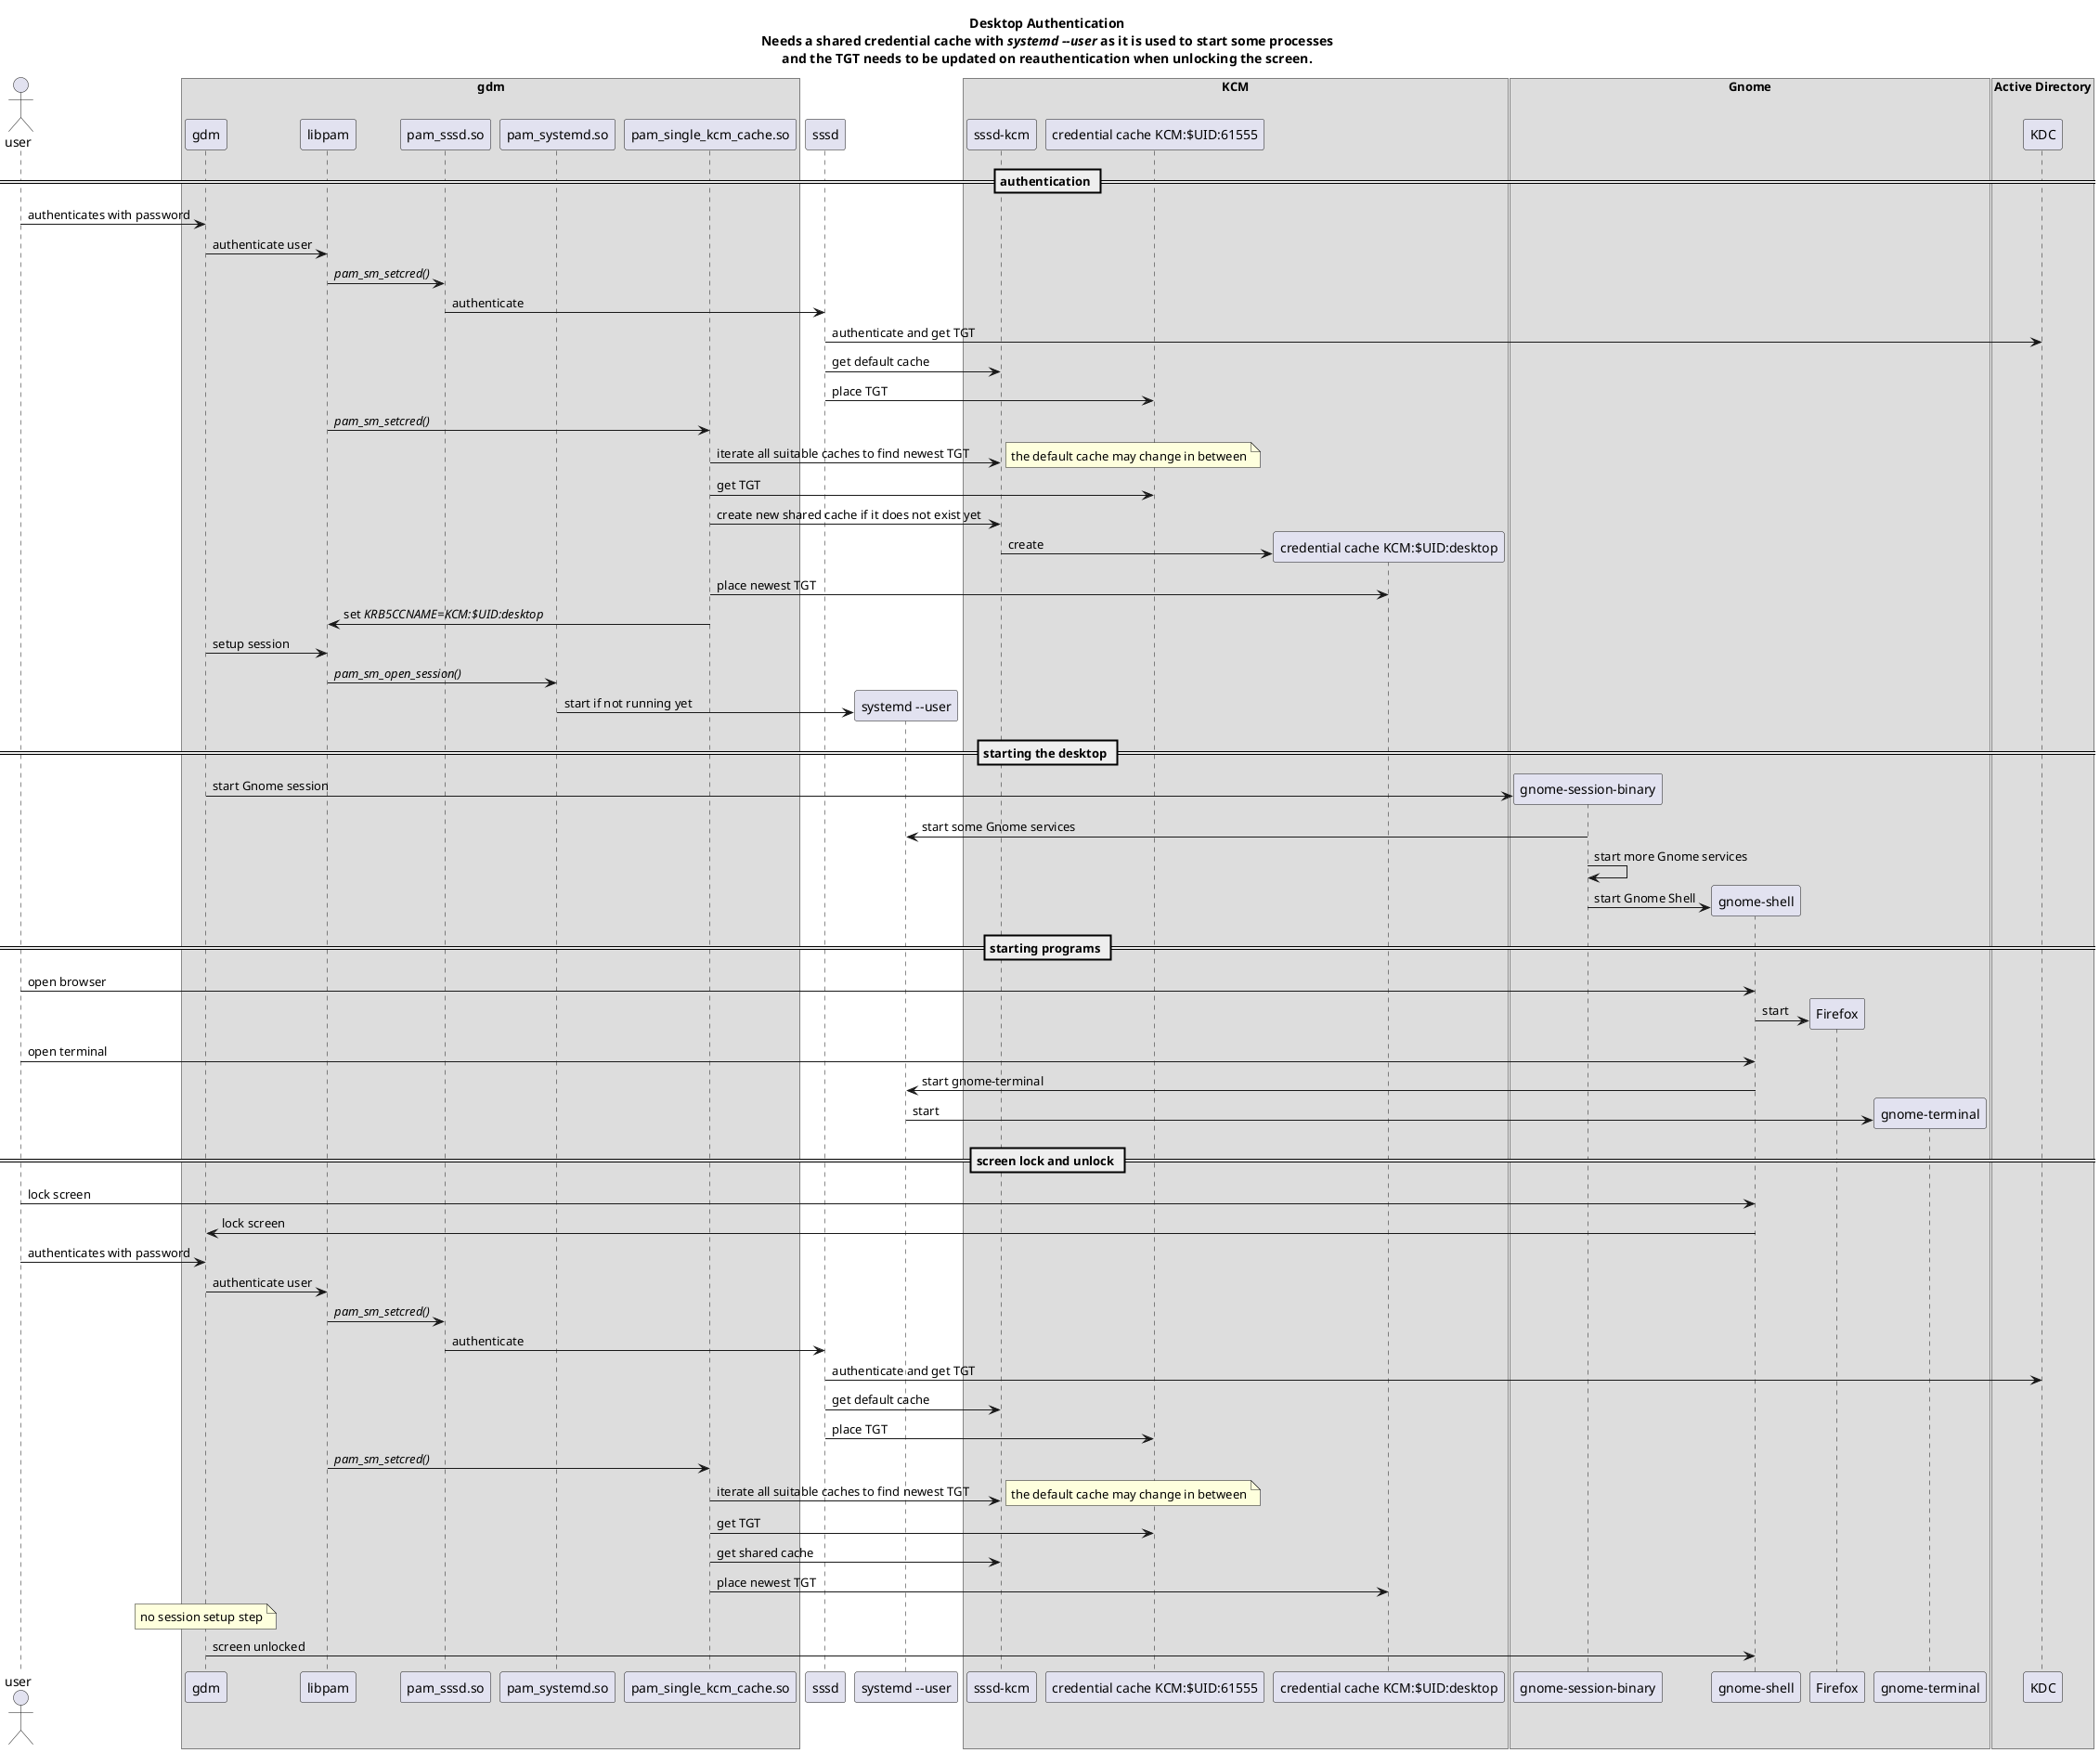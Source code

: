 @startuml

title 
    **Desktop Authentication**
    Needs a shared credential cache with //systemd --user// as it is used to start some processes
    and the TGT needs to be updated on reauthentication when unlocking the screen.
end title

actor user
box gdm
    participant gdm
    participant libpam
    participant "pam_sssd.so" as pam_sssd
    participant "pam_systemd.so" as pam_systemd
    participant "pam_single_kcm_cache.so" as pam_single_kcm_cache
end box
participant sssd
participant "systemd --user" as systemd
box KCM
    participant "sssd-kcm" as sssd_kcm
    participant "credential cache KCM:$UID:61555" as default_cache
    participant "credential cache KCM:$UID:desktop" as shared_cache
end box
box Gnome
participant "gnome-session-binary" as gnome_session
participant "gnome-shell" as gnome_shell
participant Firefox as firefox
participant "gnome-terminal" as gnome_terminal
end box
box Active Directory
    participant KDC as kdc
end box

== authentication ==
user -> gdm : authenticates with password
gdm -> libpam : authenticate user
libpam -> pam_sssd : //pam_sm_setcred()//
pam_sssd -> sssd : authenticate
sssd -> kdc : authenticate and get TGT
sssd -> sssd_kcm : get default cache
sssd -> default_cache : place TGT
libpam -> pam_single_kcm_cache : //pam_sm_setcred()//
pam_single_kcm_cache -> sssd_kcm : iterate all suitable caches to find newest TGT
note right: the default cache may change in between
pam_single_kcm_cache -> default_cache: get TGT
pam_single_kcm_cache -> sssd_kcm : create new shared cache if it does not exist yet
create shared_cache
sssd_kcm -> shared_cache: create
pam_single_kcm_cache -> shared_cache: place newest TGT
pam_single_kcm_cache -> libpam: set //KRB5CCNAME=KCM:$UID:desktop//

gdm -> libpam : setup session
libpam -> pam_systemd : //pam_sm_open_session()//
create systemd
pam_systemd -> systemd: start if not running yet

== starting the desktop ==
create gnome_session
gdm -> gnome_session : start Gnome session
gnome_session -> systemd : start some Gnome services
gnome_session -> gnome_session: start more Gnome services
create gnome_shell
gnome_session -> gnome_shell: start Gnome Shell

== starting programs ==
user -> gnome_shell: open browser
create firefox
gnome_shell -> firefox : start

user -> gnome_shell : open terminal
gnome_shell -> systemd: start gnome-terminal
create gnome_terminal
systemd -> gnome_terminal: start

== screen lock and unlock ==
user -> gnome_shell : lock screen
gnome_shell -> gdm : lock screen

user -> gdm : authenticates with password
gdm -> libpam : authenticate user
libpam -> pam_sssd : //pam_sm_setcred()//
pam_sssd -> sssd : authenticate
sssd -> kdc : authenticate and get TGT
sssd -> sssd_kcm : get default cache
sssd -> default_cache : place TGT
libpam -> pam_single_kcm_cache : //pam_sm_setcred()//
pam_single_kcm_cache -> sssd_kcm : iterate all suitable caches to find newest TGT
note right: the default cache may change in between
pam_single_kcm_cache -> default_cache: get TGT
pam_single_kcm_cache -> sssd_kcm : get shared cache
pam_single_kcm_cache -> shared_cache: place newest TGT
note over gdm : no session setup step
gdm -> gnome_shell : screen unlocked

@enduml


